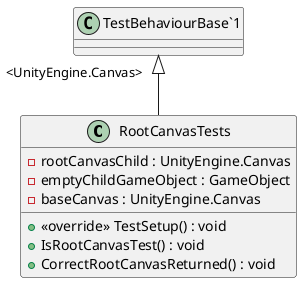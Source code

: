 @startuml
class RootCanvasTests {
    - rootCanvasChild : UnityEngine.Canvas
    - emptyChildGameObject : GameObject
    - baseCanvas : UnityEngine.Canvas
    + <<override>> TestSetup() : void
    + IsRootCanvasTest() : void
    + CorrectRootCanvasReturned() : void
}
"TestBehaviourBase`1" "<UnityEngine.Canvas>" <|-- RootCanvasTests
@enduml
